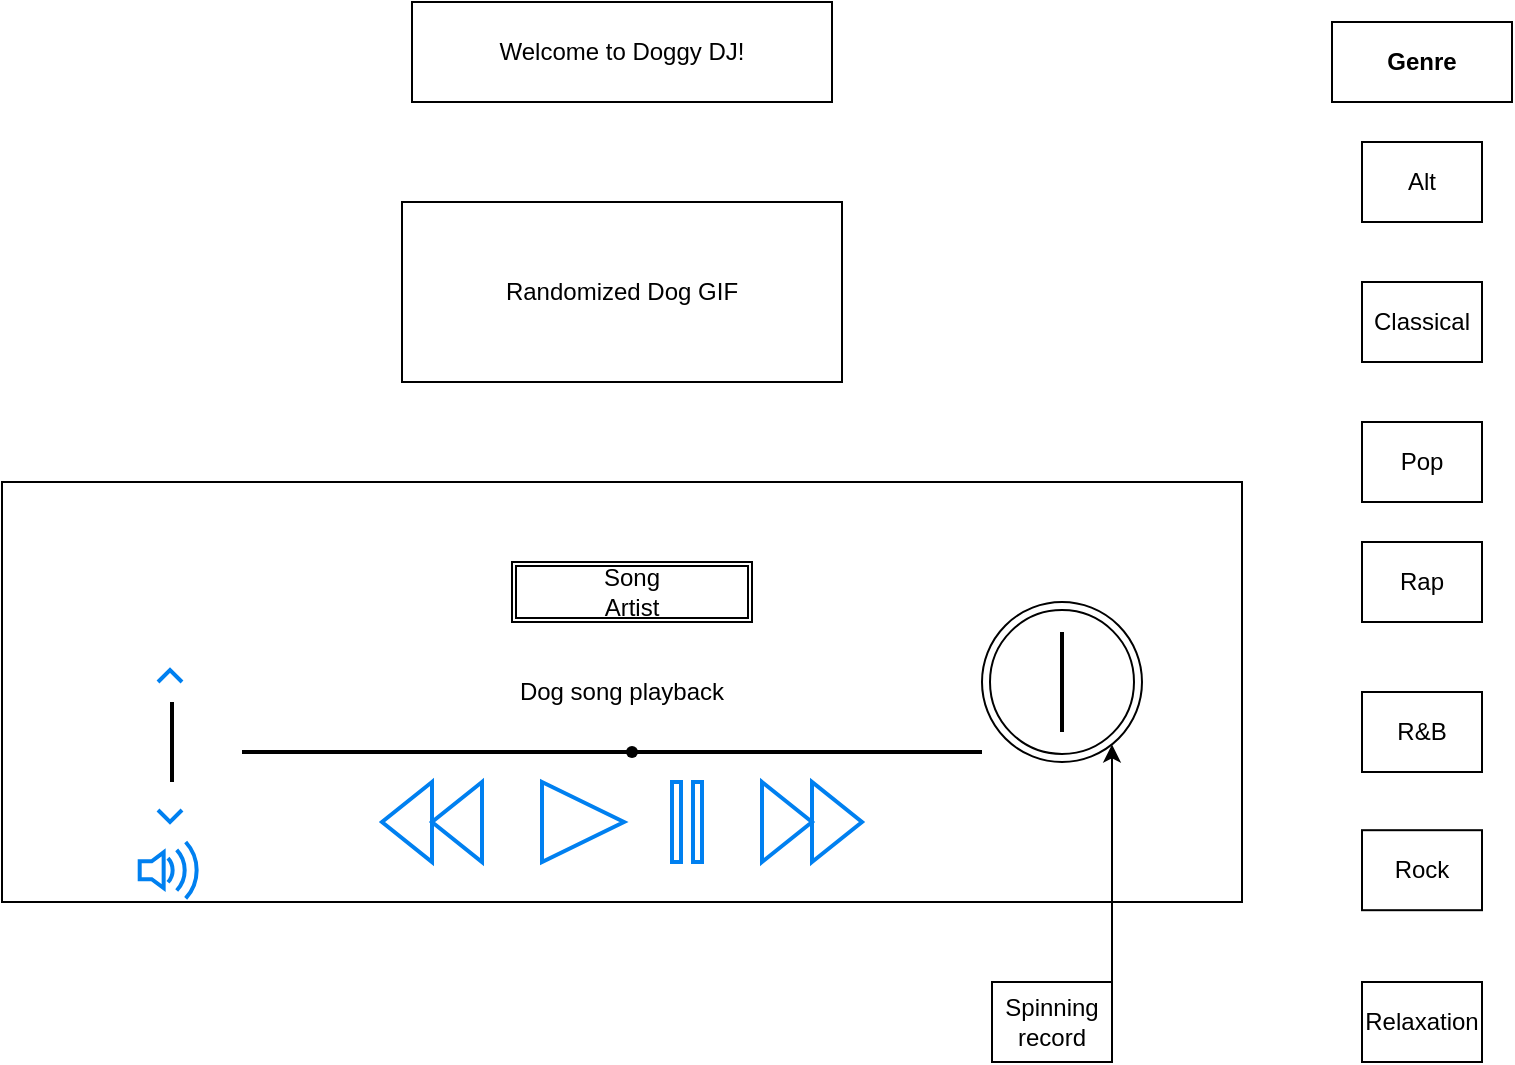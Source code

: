 <mxfile>
    <diagram id="G6S0P2xHK8XisXXSOF0E" name="Page-1">
        <mxGraphModel dx="1618" dy="564" grid="1" gridSize="10" guides="1" tooltips="1" connect="1" arrows="1" fold="1" page="1" pageScale="1" pageWidth="850" pageHeight="1100" math="0" shadow="0">
            <root>
                <mxCell id="0"/>
                <mxCell id="1" parent="0"/>
                <mxCell id="2" value="Welcome to Doggy DJ!" style="whiteSpace=wrap;html=1;" vertex="1" parent="1">
                    <mxGeometry x="295" y="20" width="210" height="50" as="geometry"/>
                </mxCell>
                <mxCell id="3" value="Randomized Dog GIF" style="whiteSpace=wrap;html=1;" vertex="1" parent="1">
                    <mxGeometry x="290" y="120" width="220" height="90" as="geometry"/>
                </mxCell>
                <mxCell id="4" value="Dog song playback" style="whiteSpace=wrap;html=1;" vertex="1" parent="1">
                    <mxGeometry x="90" y="260" width="620" height="210" as="geometry"/>
                </mxCell>
                <mxCell id="5" value="Rap" style="whiteSpace=wrap;html=1;rotation=0;" vertex="1" parent="1">
                    <mxGeometry x="770" y="290" width="60" height="40" as="geometry"/>
                </mxCell>
                <mxCell id="6" value="R&amp;amp;B" style="whiteSpace=wrap;html=1;rotation=0;" vertex="1" parent="1">
                    <mxGeometry x="770" y="365" width="60" height="40" as="geometry"/>
                </mxCell>
                <mxCell id="7" value="Pop" style="whiteSpace=wrap;html=1;rotation=0;" vertex="1" parent="1">
                    <mxGeometry x="770" y="230" width="60" height="40" as="geometry"/>
                </mxCell>
                <mxCell id="8" value="Rock" style="whiteSpace=wrap;html=1;rotation=0;" vertex="1" parent="1">
                    <mxGeometry x="770" y="434.1" width="60" height="40" as="geometry"/>
                </mxCell>
                <mxCell id="9" value="Alt" style="whiteSpace=wrap;html=1;rotation=0;" vertex="1" parent="1">
                    <mxGeometry x="770" y="90" width="60" height="40" as="geometry"/>
                </mxCell>
                <mxCell id="15" value="&lt;b&gt;Genre&lt;/b&gt;" style="whiteSpace=wrap;html=1;rotation=0;" vertex="1" parent="1">
                    <mxGeometry x="755" y="30" width="90" height="40" as="geometry"/>
                </mxCell>
                <mxCell id="17" value="" style="html=1;verticalLabelPosition=bottom;align=center;labelBackgroundColor=#ffffff;verticalAlign=top;strokeWidth=2;strokeColor=#0080F0;shadow=0;dashed=0;shape=mxgraph.ios7.icons.pause;pointerEvents=1" vertex="1" parent="1">
                    <mxGeometry x="425" y="410" width="15" height="40" as="geometry"/>
                </mxCell>
                <mxCell id="18" value="" style="html=1;verticalLabelPosition=bottom;align=center;labelBackgroundColor=#ffffff;verticalAlign=top;strokeWidth=2;strokeColor=#0080F0;shadow=0;dashed=0;shape=mxgraph.ios7.icons.backward;" vertex="1" parent="1">
                    <mxGeometry x="280" y="410" width="50" height="40" as="geometry"/>
                </mxCell>
                <mxCell id="19" value="" style="html=1;verticalLabelPosition=bottom;align=center;labelBackgroundColor=#ffffff;verticalAlign=top;strokeWidth=2;strokeColor=#0080F0;shadow=0;dashed=0;shape=mxgraph.ios7.icons.backward;rotation=-180;" vertex="1" parent="1">
                    <mxGeometry x="470" y="410" width="50" height="40" as="geometry"/>
                </mxCell>
                <mxCell id="20" value="" style="html=1;verticalLabelPosition=bottom;align=center;labelBackgroundColor=#ffffff;verticalAlign=top;strokeWidth=2;strokeColor=#0080F0;shadow=0;dashed=0;shape=mxgraph.ios7.icons.play;" vertex="1" parent="1">
                    <mxGeometry x="360" y="410" width="41" height="40" as="geometry"/>
                </mxCell>
                <mxCell id="21" value="" style="ellipse;shape=doubleEllipse;whiteSpace=wrap;html=1;aspect=fixed;" vertex="1" parent="1">
                    <mxGeometry x="580" y="320" width="80" height="80" as="geometry"/>
                </mxCell>
                <mxCell id="22" value="" style="line;strokeWidth=2;html=1;rotation=90;" vertex="1" parent="1">
                    <mxGeometry x="595" y="355" width="50" height="10" as="geometry"/>
                </mxCell>
                <mxCell id="23" value="Spinning record" style="whiteSpace=wrap;html=1;rotation=0;" vertex="1" parent="1">
                    <mxGeometry x="585" y="510" width="60" height="40" as="geometry"/>
                </mxCell>
                <mxCell id="26" value="" style="edgeStyle=elbowEdgeStyle;elbow=horizontal;endArrow=classic;html=1;exitX=1;exitY=0.5;exitDx=0;exitDy=0;" edge="1" parent="1" source="23" target="21">
                    <mxGeometry width="50" height="50" relative="1" as="geometry">
                        <mxPoint x="660" y="530" as="sourcePoint"/>
                        <mxPoint x="710" y="480" as="targetPoint"/>
                    </mxGeometry>
                </mxCell>
                <mxCell id="28" value="" style="line;strokeWidth=2;html=1;" vertex="1" parent="1">
                    <mxGeometry x="210" y="390" width="370" height="10" as="geometry"/>
                </mxCell>
                <mxCell id="29" value="" style="shape=waypoint;sketch=0;fillStyle=solid;size=6;pointerEvents=1;points=[];fillColor=none;resizable=0;rotatable=0;perimeter=centerPerimeter;snapToPoint=1;" vertex="1" parent="1">
                    <mxGeometry x="385" y="375" width="40" height="40" as="geometry"/>
                </mxCell>
                <mxCell id="30" value="" style="line;strokeWidth=2;direction=south;html=1;" vertex="1" parent="1">
                    <mxGeometry x="170" y="370" width="10" height="40" as="geometry"/>
                </mxCell>
                <mxCell id="32" value="" style="html=1;verticalLabelPosition=bottom;align=center;labelBackgroundColor=#ffffff;verticalAlign=top;strokeWidth=2;strokeColor=#0080F0;shadow=0;dashed=0;shape=mxgraph.ios7.icons.volume_2;pointerEvents=1" vertex="1" parent="1">
                    <mxGeometry x="158.85" y="440.0" width="30.3" height="28.2" as="geometry"/>
                </mxCell>
                <mxCell id="33" value="" style="html=1;verticalLabelPosition=bottom;labelBackgroundColor=#ffffff;verticalAlign=top;shadow=0;dashed=0;strokeWidth=2;shape=mxgraph.ios7.misc.up;strokeColor=#0080f0;" vertex="1" parent="1">
                    <mxGeometry x="168" y="354" width="12" height="6" as="geometry"/>
                </mxCell>
                <mxCell id="35" value="" style="html=1;verticalLabelPosition=bottom;labelBackgroundColor=#ffffff;verticalAlign=top;shadow=0;dashed=0;strokeWidth=2;shape=mxgraph.ios7.misc.up;strokeColor=#0080f0;rotation=-180;" vertex="1" parent="1">
                    <mxGeometry x="168" y="424" width="12" height="6" as="geometry"/>
                </mxCell>
                <mxCell id="36" value="Classical" style="whiteSpace=wrap;html=1;rotation=0;" vertex="1" parent="1">
                    <mxGeometry x="770" y="160" width="60" height="40" as="geometry"/>
                </mxCell>
                <mxCell id="37" value="Relaxation" style="whiteSpace=wrap;html=1;rotation=0;" vertex="1" parent="1">
                    <mxGeometry x="770" y="510" width="60" height="40" as="geometry"/>
                </mxCell>
                <mxCell id="38" value="Song&lt;br&gt;Artist" style="shape=ext;double=1;rounded=0;whiteSpace=wrap;html=1;" vertex="1" parent="1">
                    <mxGeometry x="345" y="300" width="120" height="30" as="geometry"/>
                </mxCell>
            </root>
        </mxGraphModel>
    </diagram>
</mxfile>